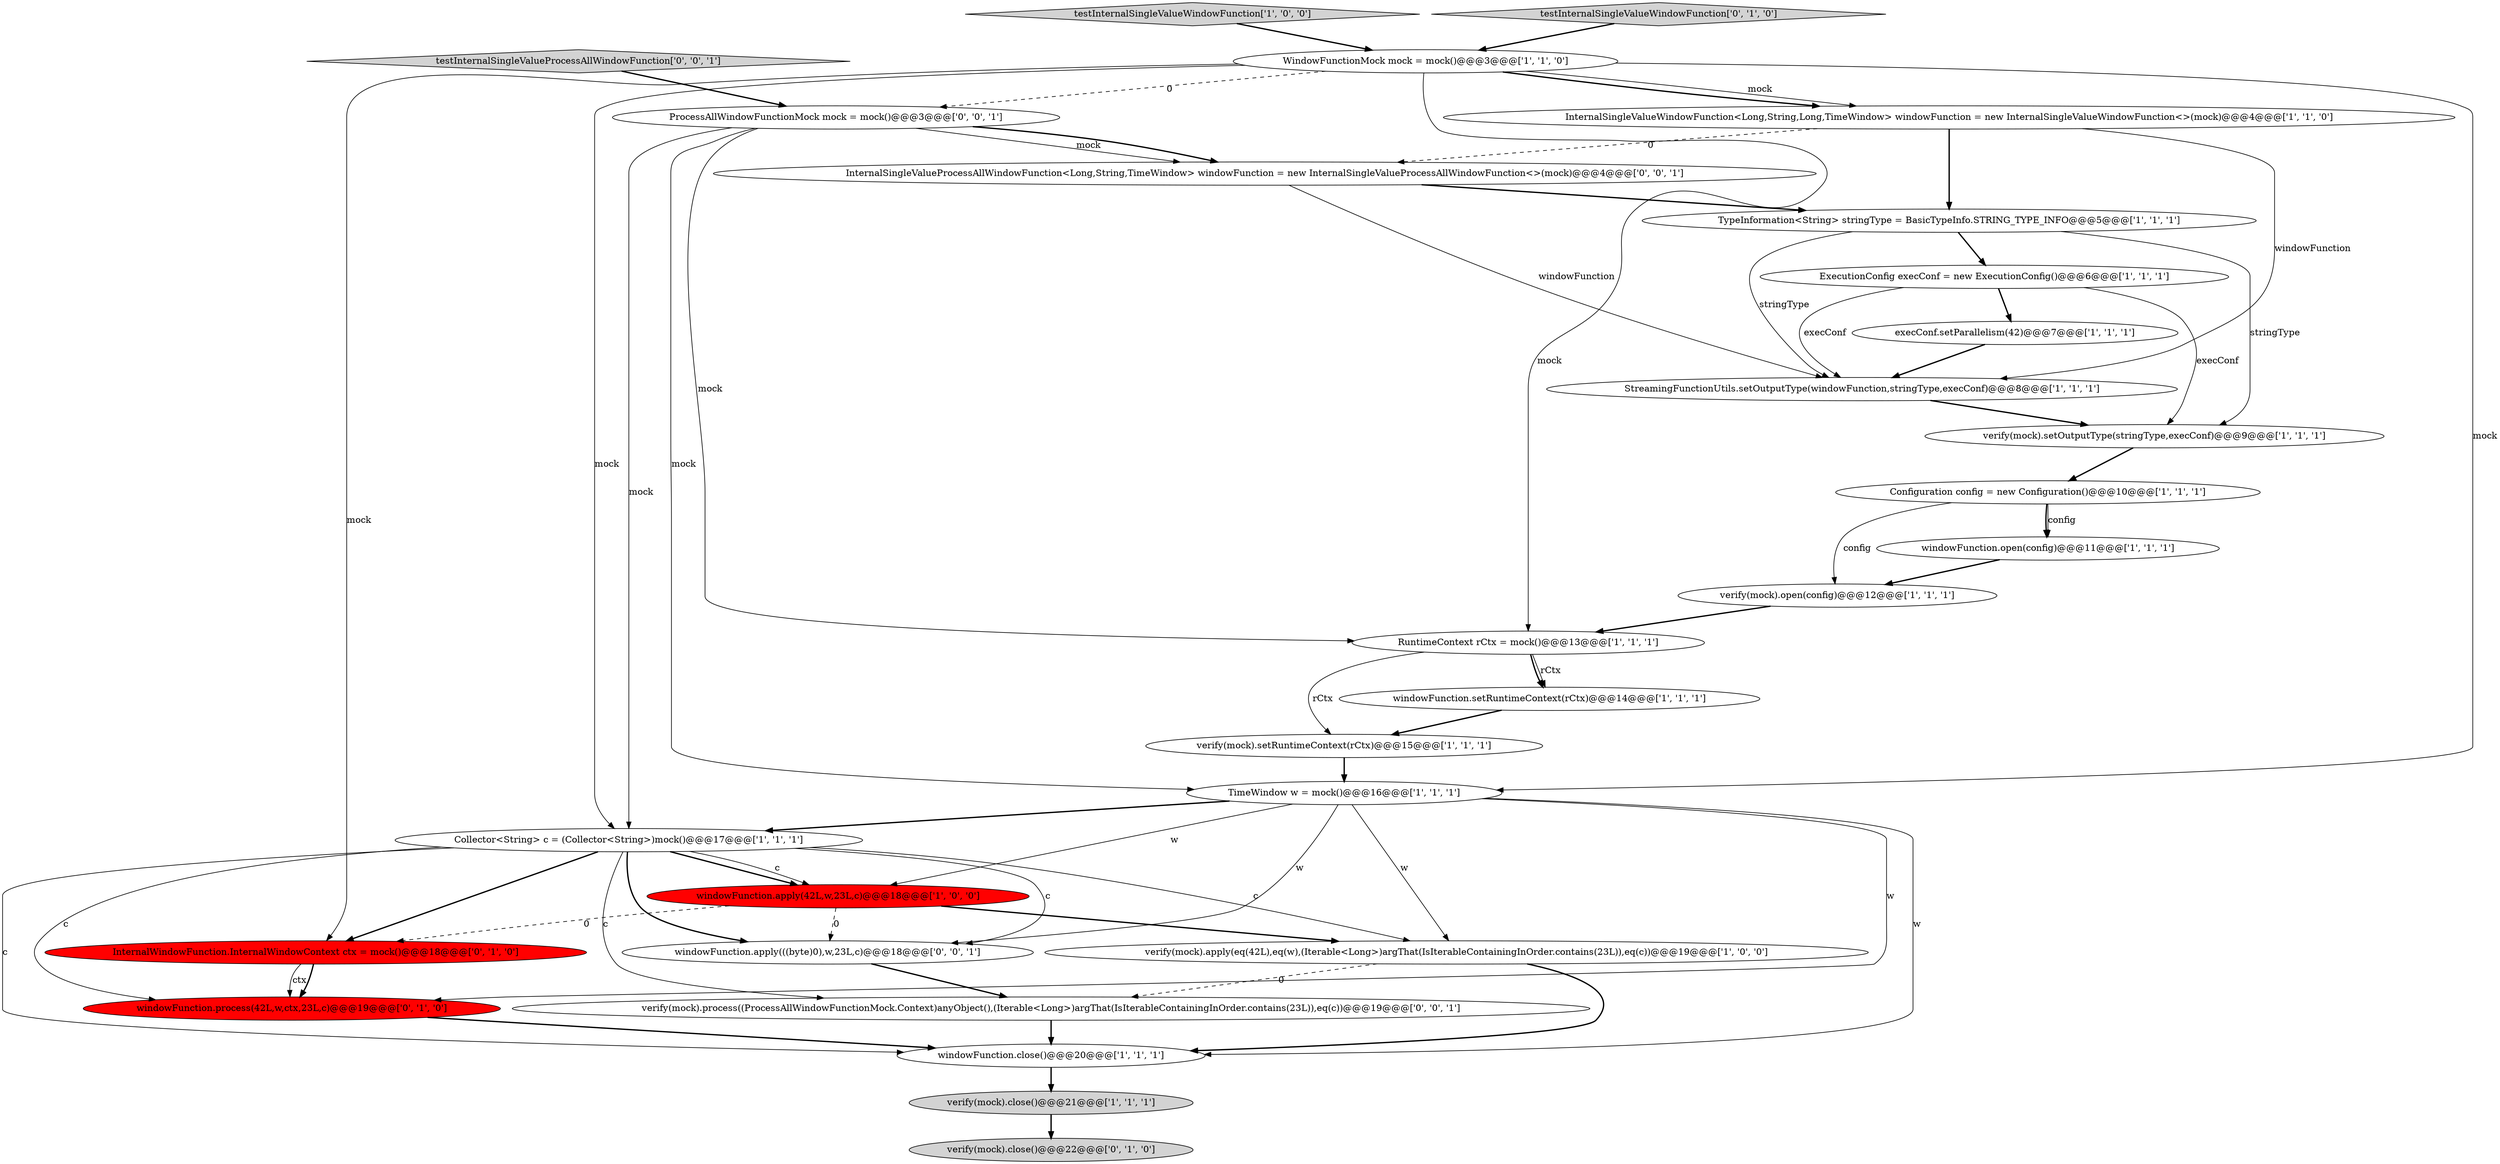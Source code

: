 digraph {
22 [style = filled, label = "windowFunction.process(42L,w,ctx,23L,c)@@@19@@@['0', '1', '0']", fillcolor = red, shape = ellipse image = "AAA1AAABBB2BBB"];
19 [style = filled, label = "StreamingFunctionUtils.setOutputType(windowFunction,stringType,execConf)@@@8@@@['1', '1', '1']", fillcolor = white, shape = ellipse image = "AAA0AAABBB1BBB"];
1 [style = filled, label = "windowFunction.apply(42L,w,23L,c)@@@18@@@['1', '0', '0']", fillcolor = red, shape = ellipse image = "AAA1AAABBB1BBB"];
24 [style = filled, label = "windowFunction.apply(((byte)0),w,23L,c)@@@18@@@['0', '0', '1']", fillcolor = white, shape = ellipse image = "AAA0AAABBB3BBB"];
5 [style = filled, label = "verify(mock).setOutputType(stringType,execConf)@@@9@@@['1', '1', '1']", fillcolor = white, shape = ellipse image = "AAA0AAABBB1BBB"];
18 [style = filled, label = "windowFunction.close()@@@20@@@['1', '1', '1']", fillcolor = white, shape = ellipse image = "AAA0AAABBB1BBB"];
27 [style = filled, label = "InternalSingleValueProcessAllWindowFunction<Long,String,TimeWindow> windowFunction = new InternalSingleValueProcessAllWindowFunction<>(mock)@@@4@@@['0', '0', '1']", fillcolor = white, shape = ellipse image = "AAA0AAABBB3BBB"];
13 [style = filled, label = "WindowFunctionMock mock = mock()@@@3@@@['1', '1', '0']", fillcolor = white, shape = ellipse image = "AAA0AAABBB1BBB"];
11 [style = filled, label = "InternalSingleValueWindowFunction<Long,String,Long,TimeWindow> windowFunction = new InternalSingleValueWindowFunction<>(mock)@@@4@@@['1', '1', '0']", fillcolor = white, shape = ellipse image = "AAA0AAABBB1BBB"];
28 [style = filled, label = "testInternalSingleValueProcessAllWindowFunction['0', '0', '1']", fillcolor = lightgray, shape = diamond image = "AAA0AAABBB3BBB"];
9 [style = filled, label = "testInternalSingleValueWindowFunction['1', '0', '0']", fillcolor = lightgray, shape = diamond image = "AAA0AAABBB1BBB"];
0 [style = filled, label = "Configuration config = new Configuration()@@@10@@@['1', '1', '1']", fillcolor = white, shape = ellipse image = "AAA0AAABBB1BBB"];
25 [style = filled, label = "verify(mock).process((ProcessAllWindowFunctionMock.Context)anyObject(),(Iterable<Long>)argThat(IsIterableContainingInOrder.contains(23L)),eq(c))@@@19@@@['0', '0', '1']", fillcolor = white, shape = ellipse image = "AAA0AAABBB3BBB"];
8 [style = filled, label = "TimeWindow w = mock()@@@16@@@['1', '1', '1']", fillcolor = white, shape = ellipse image = "AAA0AAABBB1BBB"];
14 [style = filled, label = "Collector<String> c = (Collector<String>)mock()@@@17@@@['1', '1', '1']", fillcolor = white, shape = ellipse image = "AAA0AAABBB1BBB"];
23 [style = filled, label = "testInternalSingleValueWindowFunction['0', '1', '0']", fillcolor = lightgray, shape = diamond image = "AAA0AAABBB2BBB"];
26 [style = filled, label = "ProcessAllWindowFunctionMock mock = mock()@@@3@@@['0', '0', '1']", fillcolor = white, shape = ellipse image = "AAA0AAABBB3BBB"];
17 [style = filled, label = "verify(mock).setRuntimeContext(rCtx)@@@15@@@['1', '1', '1']", fillcolor = white, shape = ellipse image = "AAA0AAABBB1BBB"];
7 [style = filled, label = "windowFunction.open(config)@@@11@@@['1', '1', '1']", fillcolor = white, shape = ellipse image = "AAA0AAABBB1BBB"];
16 [style = filled, label = "RuntimeContext rCtx = mock()@@@13@@@['1', '1', '1']", fillcolor = white, shape = ellipse image = "AAA0AAABBB1BBB"];
2 [style = filled, label = "TypeInformation<String> stringType = BasicTypeInfo.STRING_TYPE_INFO@@@5@@@['1', '1', '1']", fillcolor = white, shape = ellipse image = "AAA0AAABBB1BBB"];
20 [style = filled, label = "verify(mock).close()@@@22@@@['0', '1', '0']", fillcolor = lightgray, shape = ellipse image = "AAA0AAABBB2BBB"];
21 [style = filled, label = "InternalWindowFunction.InternalWindowContext ctx = mock()@@@18@@@['0', '1', '0']", fillcolor = red, shape = ellipse image = "AAA1AAABBB2BBB"];
6 [style = filled, label = "windowFunction.setRuntimeContext(rCtx)@@@14@@@['1', '1', '1']", fillcolor = white, shape = ellipse image = "AAA0AAABBB1BBB"];
4 [style = filled, label = "verify(mock).open(config)@@@12@@@['1', '1', '1']", fillcolor = white, shape = ellipse image = "AAA0AAABBB1BBB"];
3 [style = filled, label = "verify(mock).close()@@@21@@@['1', '1', '1']", fillcolor = lightgray, shape = ellipse image = "AAA0AAABBB1BBB"];
15 [style = filled, label = "verify(mock).apply(eq(42L),eq(w),(Iterable<Long>)argThat(IsIterableContainingInOrder.contains(23L)),eq(c))@@@19@@@['1', '0', '0']", fillcolor = white, shape = ellipse image = "AAA0AAABBB1BBB"];
12 [style = filled, label = "ExecutionConfig execConf = new ExecutionConfig()@@@6@@@['1', '1', '1']", fillcolor = white, shape = ellipse image = "AAA0AAABBB1BBB"];
10 [style = filled, label = "execConf.setParallelism(42)@@@7@@@['1', '1', '1']", fillcolor = white, shape = ellipse image = "AAA0AAABBB1BBB"];
6->17 [style = bold, label=""];
17->8 [style = bold, label=""];
14->24 [style = bold, label=""];
18->3 [style = bold, label=""];
8->22 [style = solid, label="w"];
0->7 [style = solid, label="config"];
0->4 [style = solid, label="config"];
26->8 [style = solid, label="mock"];
13->8 [style = solid, label="mock"];
8->18 [style = solid, label="w"];
10->19 [style = bold, label=""];
16->6 [style = bold, label=""];
1->15 [style = bold, label=""];
14->25 [style = solid, label="c"];
25->18 [style = bold, label=""];
26->27 [style = solid, label="mock"];
13->14 [style = solid, label="mock"];
8->14 [style = bold, label=""];
28->26 [style = bold, label=""];
12->19 [style = solid, label="execConf"];
16->17 [style = solid, label="rCtx"];
21->22 [style = solid, label="ctx"];
7->4 [style = bold, label=""];
1->21 [style = dashed, label="0"];
26->16 [style = solid, label="mock"];
13->16 [style = solid, label="mock"];
2->19 [style = solid, label="stringType"];
14->22 [style = solid, label="c"];
13->11 [style = bold, label=""];
15->18 [style = bold, label=""];
11->2 [style = bold, label=""];
13->26 [style = dashed, label="0"];
13->11 [style = solid, label="mock"];
14->15 [style = solid, label="c"];
2->12 [style = bold, label=""];
14->1 [style = bold, label=""];
2->5 [style = solid, label="stringType"];
0->7 [style = bold, label=""];
13->21 [style = solid, label="mock"];
19->5 [style = bold, label=""];
26->27 [style = bold, label=""];
15->25 [style = dashed, label="0"];
12->10 [style = bold, label=""];
22->18 [style = bold, label=""];
3->20 [style = bold, label=""];
5->0 [style = bold, label=""];
21->22 [style = bold, label=""];
23->13 [style = bold, label=""];
1->24 [style = dashed, label="0"];
24->25 [style = bold, label=""];
8->15 [style = solid, label="w"];
12->5 [style = solid, label="execConf"];
26->14 [style = solid, label="mock"];
8->24 [style = solid, label="w"];
27->19 [style = solid, label="windowFunction"];
14->18 [style = solid, label="c"];
16->6 [style = solid, label="rCtx"];
11->27 [style = dashed, label="0"];
11->19 [style = solid, label="windowFunction"];
14->24 [style = solid, label="c"];
8->1 [style = solid, label="w"];
14->21 [style = bold, label=""];
27->2 [style = bold, label=""];
4->16 [style = bold, label=""];
9->13 [style = bold, label=""];
14->1 [style = solid, label="c"];
}
